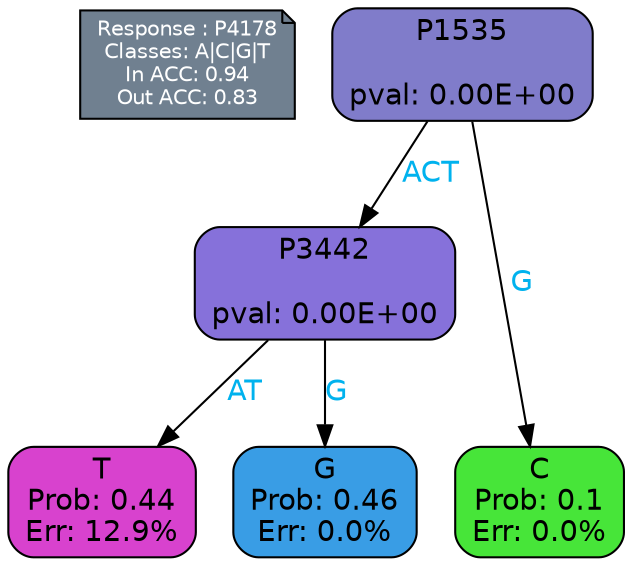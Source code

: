 digraph Tree {
node [shape=box, style="filled, rounded", color="black", fontname=helvetica] ;
graph [ranksep=equally, splines=polylines, bgcolor=transparent, dpi=600] ;
edge [fontname=helvetica] ;
LEGEND [label="Response : P4178
Classes: A|C|G|T
In ACC: 0.94
Out ACC: 0.83
",shape=note,align=left,style=filled,fillcolor="slategray",fontcolor="white",fontsize=10];1 [label="P1535

pval: 0.00E+00", fillcolor="#807cca"] ;
2 [label="P3442

pval: 0.00E+00", fillcolor="#8671da"] ;
3 [label="T
Prob: 0.44
Err: 12.9%", fillcolor="#d842ce"] ;
4 [label="G
Prob: 0.46
Err: 0.0%", fillcolor="#399de5"] ;
5 [label="C
Prob: 0.1
Err: 0.0%", fillcolor="#47e539"] ;
1 -> 2 [label="ACT",fontcolor=deepskyblue2] ;
1 -> 5 [label="G",fontcolor=deepskyblue2] ;
2 -> 3 [label="AT",fontcolor=deepskyblue2] ;
2 -> 4 [label="G",fontcolor=deepskyblue2] ;
{rank = same; 3;4;5;}{rank = same; LEGEND;1;}}